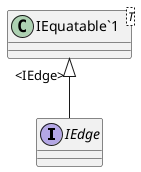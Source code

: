 @startuml
interface IEdge {
}
class "IEquatable`1"<T> {
}
"IEquatable`1" "<IEdge>" <|-- IEdge
@enduml
